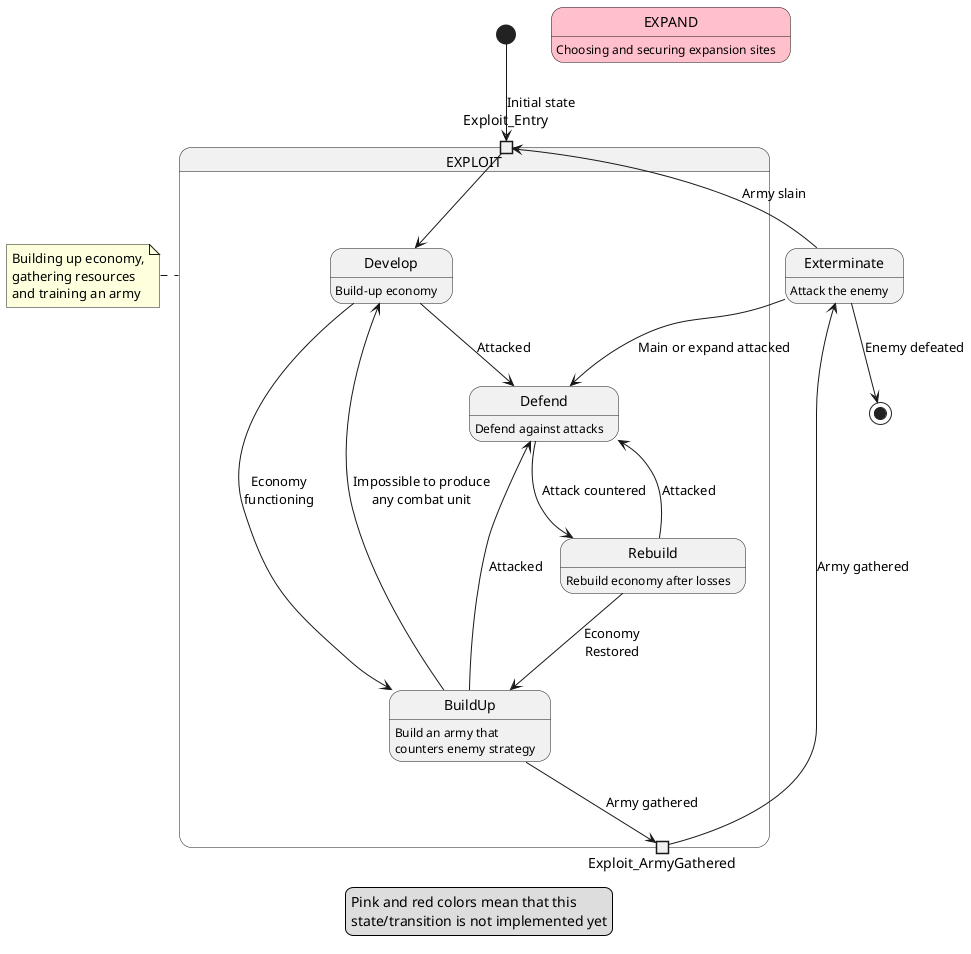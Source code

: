 @startuml controller states

state EXPLOIT {
    state Develop: Build-up economy
    state Rebuild: Rebuild economy after losses
    state Defend: Defend against attacks
    state BuildUp: Build an army that\ncounters enemy strategy

    state Exploit_Entry <<inputPin>>

    Exploit_Entry --> Develop

    Defend --> Rebuild: Attack countered
    
    Develop --> BuildUp: Economy\nfunctioning
    Develop --> Defend: Attacked

    BuildUp -down-> Exploit_ArmyGathered <<outputPin>>: Army gathered
    BuildUp --> Defend: Attacked
    BuildUp --> Develop: Impossible to produce\nany combat unit

    Rebuild --> BuildUp: Economy\nRestored
    Rebuild --> Defend: Attacked
}

note left of EXPLOIT
Building up economy,
gathering resources 
and training an army
end note

state EXPAND #pink: Choosing and securing expansion sites
state Exterminate: Attack the enemy

[*] -down-> Exploit_Entry: Initial state

Exploit_ArmyGathered -right-> Exterminate: Army gathered

Exterminate --> [*]: Enemy defeated
Exterminate --> Exploit_Entry: Army slain
Exterminate --> Defend: Main or expand attacked


legend
Pink and red colors mean that this 
state/transition is not implemented yet
endlegend

@enduml